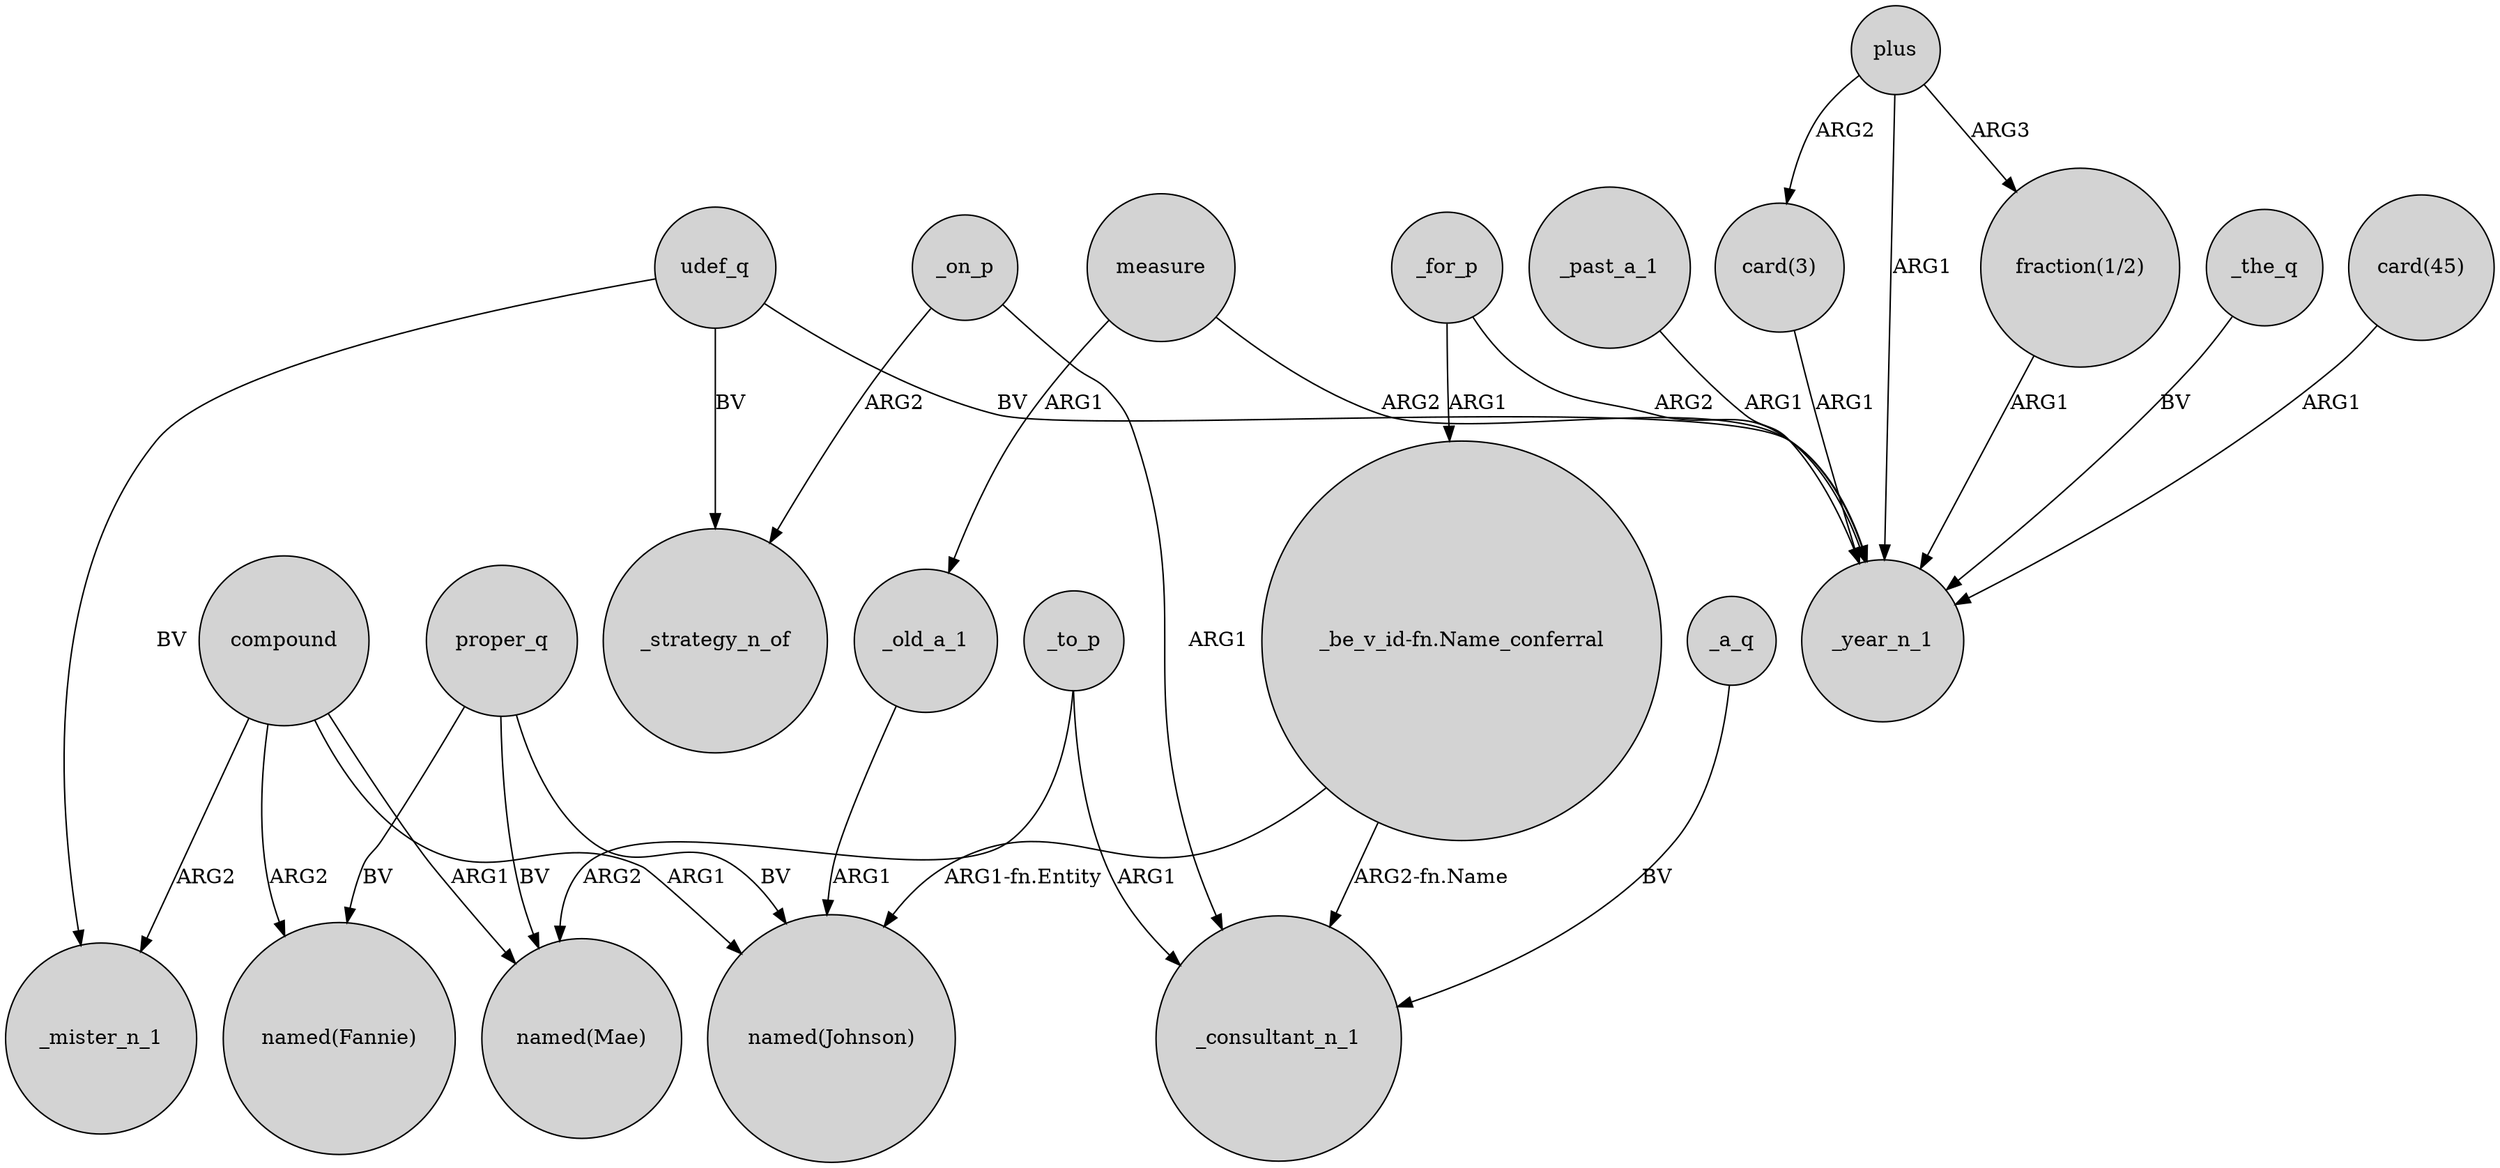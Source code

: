 digraph {
	node [shape=circle style=filled]
	compound -> "named(Mae)" [label=ARG1]
	compound -> _mister_n_1 [label=ARG2]
	_for_p -> "_be_v_id-fn.Name_conferral" [label=ARG1]
	_a_q -> _consultant_n_1 [label=BV]
	_on_p -> _strategy_n_of [label=ARG2]
	_on_p -> _consultant_n_1 [label=ARG1]
	_to_p -> _consultant_n_1 [label=ARG1]
	_old_a_1 -> "named(Johnson)" [label=ARG1]
	measure -> _old_a_1 [label=ARG1]
	udef_q -> _mister_n_1 [label=BV]
	"card(3)" -> _year_n_1 [label=ARG1]
	proper_q -> "named(Mae)" [label=BV]
	plus -> _year_n_1 [label=ARG1]
	proper_q -> "named(Johnson)" [label=BV]
	measure -> _year_n_1 [label=ARG2]
	_the_q -> _year_n_1 [label=BV]
	udef_q -> _strategy_n_of [label=BV]
	plus -> "card(3)" [label=ARG2]
	"card(45)" -> _year_n_1 [label=ARG1]
	_to_p -> "named(Mae)" [label=ARG2]
	_past_a_1 -> _year_n_1 [label=ARG1]
	udef_q -> _year_n_1 [label=BV]
	"_be_v_id-fn.Name_conferral" -> "named(Johnson)" [label="ARG1-fn.Entity"]
	_for_p -> _year_n_1 [label=ARG2]
	compound -> "named(Fannie)" [label=ARG2]
	proper_q -> "named(Fannie)" [label=BV]
	"fraction(1/2)" -> _year_n_1 [label=ARG1]
	plus -> "fraction(1/2)" [label=ARG3]
	"_be_v_id-fn.Name_conferral" -> _consultant_n_1 [label="ARG2-fn.Name"]
	compound -> "named(Johnson)" [label=ARG1]
}
